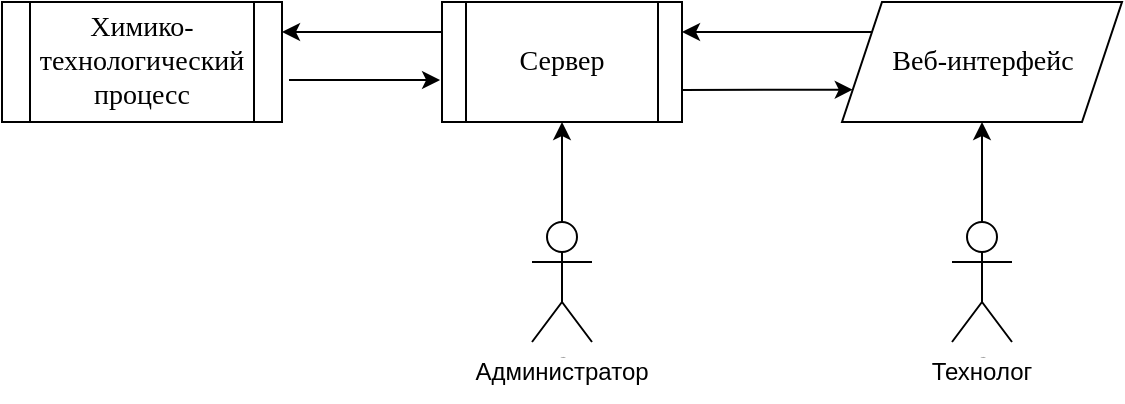 <mxfile version="22.1.3" type="device">
  <diagram name="Страница — 1" id="bhJKo_1F4AAE_6M-lbFZ">
    <mxGraphModel dx="1386" dy="791" grid="1" gridSize="10" guides="1" tooltips="1" connect="1" arrows="1" fold="1" page="1" pageScale="1" pageWidth="827" pageHeight="1169" math="0" shadow="0">
      <root>
        <mxCell id="0" />
        <mxCell id="1" parent="0" />
        <mxCell id="wSCtTf-oCjMwcdnWRP6r-2" value="" style="shape=process;whiteSpace=wrap;html=1;backgroundOutline=1;" vertex="1" parent="1">
          <mxGeometry x="100" y="100" width="140" height="60" as="geometry" />
        </mxCell>
        <mxCell id="wSCtTf-oCjMwcdnWRP6r-3" value="" style="shape=process;whiteSpace=wrap;html=1;backgroundOutline=1;" vertex="1" parent="1">
          <mxGeometry x="320" y="100" width="120" height="60" as="geometry" />
        </mxCell>
        <mxCell id="wSCtTf-oCjMwcdnWRP6r-4" value="" style="endArrow=classic;html=1;rounded=0;entryX=1;entryY=0.25;entryDx=0;entryDy=0;exitX=0;exitY=0.25;exitDx=0;exitDy=0;" edge="1" parent="1" source="wSCtTf-oCjMwcdnWRP6r-3" target="wSCtTf-oCjMwcdnWRP6r-2">
          <mxGeometry width="50" height="50" relative="1" as="geometry">
            <mxPoint x="390" y="180" as="sourcePoint" />
            <mxPoint x="440" y="130" as="targetPoint" />
          </mxGeometry>
        </mxCell>
        <mxCell id="wSCtTf-oCjMwcdnWRP6r-5" value="" style="endArrow=classic;html=1;rounded=0;entryX=1;entryY=0.25;entryDx=0;entryDy=0;exitX=0.167;exitY=0.25;exitDx=0;exitDy=0;exitPerimeter=0;" edge="1" parent="1" source="wSCtTf-oCjMwcdnWRP6r-1" target="wSCtTf-oCjMwcdnWRP6r-3">
          <mxGeometry width="50" height="50" relative="1" as="geometry">
            <mxPoint x="530" y="115" as="sourcePoint" />
            <mxPoint x="450" y="120" as="targetPoint" />
          </mxGeometry>
        </mxCell>
        <mxCell id="wSCtTf-oCjMwcdnWRP6r-1" value="" style="shape=parallelogram;perimeter=parallelogramPerimeter;whiteSpace=wrap;html=1;fixedSize=1;" vertex="1" parent="1">
          <mxGeometry x="520" y="100" width="140" height="60" as="geometry" />
        </mxCell>
        <mxCell id="wSCtTf-oCjMwcdnWRP6r-6" value="" style="endArrow=classic;html=1;rounded=0;exitX=1.025;exitY=0.65;exitDx=0;exitDy=0;exitPerimeter=0;entryX=-0.008;entryY=0.65;entryDx=0;entryDy=0;entryPerimeter=0;" edge="1" parent="1" source="wSCtTf-oCjMwcdnWRP6r-2" target="wSCtTf-oCjMwcdnWRP6r-3">
          <mxGeometry width="50" height="50" relative="1" as="geometry">
            <mxPoint x="390" y="180" as="sourcePoint" />
            <mxPoint x="440" y="130" as="targetPoint" />
          </mxGeometry>
        </mxCell>
        <mxCell id="wSCtTf-oCjMwcdnWRP6r-7" value="" style="endArrow=classic;html=1;rounded=0;entryX=0;entryY=0.75;entryDx=0;entryDy=0;" edge="1" parent="1" target="wSCtTf-oCjMwcdnWRP6r-1">
          <mxGeometry width="50" height="50" relative="1" as="geometry">
            <mxPoint x="440" y="144" as="sourcePoint" />
            <mxPoint x="329" y="149" as="targetPoint" />
          </mxGeometry>
        </mxCell>
        <mxCell id="wSCtTf-oCjMwcdnWRP6r-8" value="&lt;div style=&quot;&quot;&gt;&lt;span style=&quot;font-size: 14px; font-family: &amp;quot;Times New Roman&amp;quot;; background-color: initial;&quot;&gt;Химико-технологический процесс&lt;/span&gt;&lt;/div&gt;" style="text;html=1;strokeColor=none;fillColor=none;align=center;verticalAlign=middle;whiteSpace=wrap;rounded=0;" vertex="1" parent="1">
          <mxGeometry x="135" y="115" width="70" height="30" as="geometry" />
        </mxCell>
        <mxCell id="wSCtTf-oCjMwcdnWRP6r-9" value="&lt;font face=&quot;Times New Roman&quot;&gt;&lt;span style=&quot;font-size: 14px;&quot;&gt;Сервер&lt;/span&gt;&lt;/font&gt;" style="text;html=1;strokeColor=none;fillColor=none;align=center;verticalAlign=middle;whiteSpace=wrap;rounded=0;" vertex="1" parent="1">
          <mxGeometry x="350" y="115" width="60" height="30" as="geometry" />
        </mxCell>
        <mxCell id="wSCtTf-oCjMwcdnWRP6r-10" value="&lt;font face=&quot;Times New Roman&quot; style=&quot;font-size: 14px;&quot;&gt;Веб-интерфейс&lt;/font&gt;" style="text;html=1;strokeColor=none;fillColor=none;align=center;verticalAlign=middle;whiteSpace=wrap;rounded=0;" vertex="1" parent="1">
          <mxGeometry x="542.5" y="115" width="95" height="30" as="geometry" />
        </mxCell>
        <mxCell id="wSCtTf-oCjMwcdnWRP6r-16" style="edgeStyle=orthogonalEdgeStyle;rounded=0;orthogonalLoop=1;jettySize=auto;html=1;exitX=0.5;exitY=0;exitDx=0;exitDy=0;exitPerimeter=0;entryX=0.5;entryY=1;entryDx=0;entryDy=0;" edge="1" parent="1" source="wSCtTf-oCjMwcdnWRP6r-11" target="wSCtTf-oCjMwcdnWRP6r-3">
          <mxGeometry relative="1" as="geometry" />
        </mxCell>
        <mxCell id="wSCtTf-oCjMwcdnWRP6r-11" value="Actor" style="shape=umlActor;verticalLabelPosition=bottom;verticalAlign=top;html=1;outlineConnect=0;fontSize=1;" vertex="1" parent="1">
          <mxGeometry x="365" y="210" width="30" height="60" as="geometry" />
        </mxCell>
        <mxCell id="wSCtTf-oCjMwcdnWRP6r-20" style="edgeStyle=orthogonalEdgeStyle;rounded=0;orthogonalLoop=1;jettySize=auto;html=1;exitX=0.5;exitY=0;exitDx=0;exitDy=0;exitPerimeter=0;entryX=0.5;entryY=1;entryDx=0;entryDy=0;" edge="1" parent="1" source="wSCtTf-oCjMwcdnWRP6r-19" target="wSCtTf-oCjMwcdnWRP6r-1">
          <mxGeometry relative="1" as="geometry" />
        </mxCell>
        <mxCell id="wSCtTf-oCjMwcdnWRP6r-19" value="Actor" style="shape=umlActor;verticalLabelPosition=bottom;verticalAlign=top;html=1;outlineConnect=0;fontSize=1;" vertex="1" parent="1">
          <mxGeometry x="575" y="210" width="30" height="60" as="geometry" />
        </mxCell>
        <mxCell id="wSCtTf-oCjMwcdnWRP6r-21" value="Администратор" style="text;html=1;strokeColor=none;fillColor=none;align=center;verticalAlign=middle;whiteSpace=wrap;rounded=0;" vertex="1" parent="1">
          <mxGeometry x="350" y="270" width="60" height="30" as="geometry" />
        </mxCell>
        <mxCell id="wSCtTf-oCjMwcdnWRP6r-22" value="Технолог" style="text;html=1;strokeColor=none;fillColor=none;align=center;verticalAlign=middle;whiteSpace=wrap;rounded=0;" vertex="1" parent="1">
          <mxGeometry x="560" y="270" width="60" height="30" as="geometry" />
        </mxCell>
      </root>
    </mxGraphModel>
  </diagram>
</mxfile>

